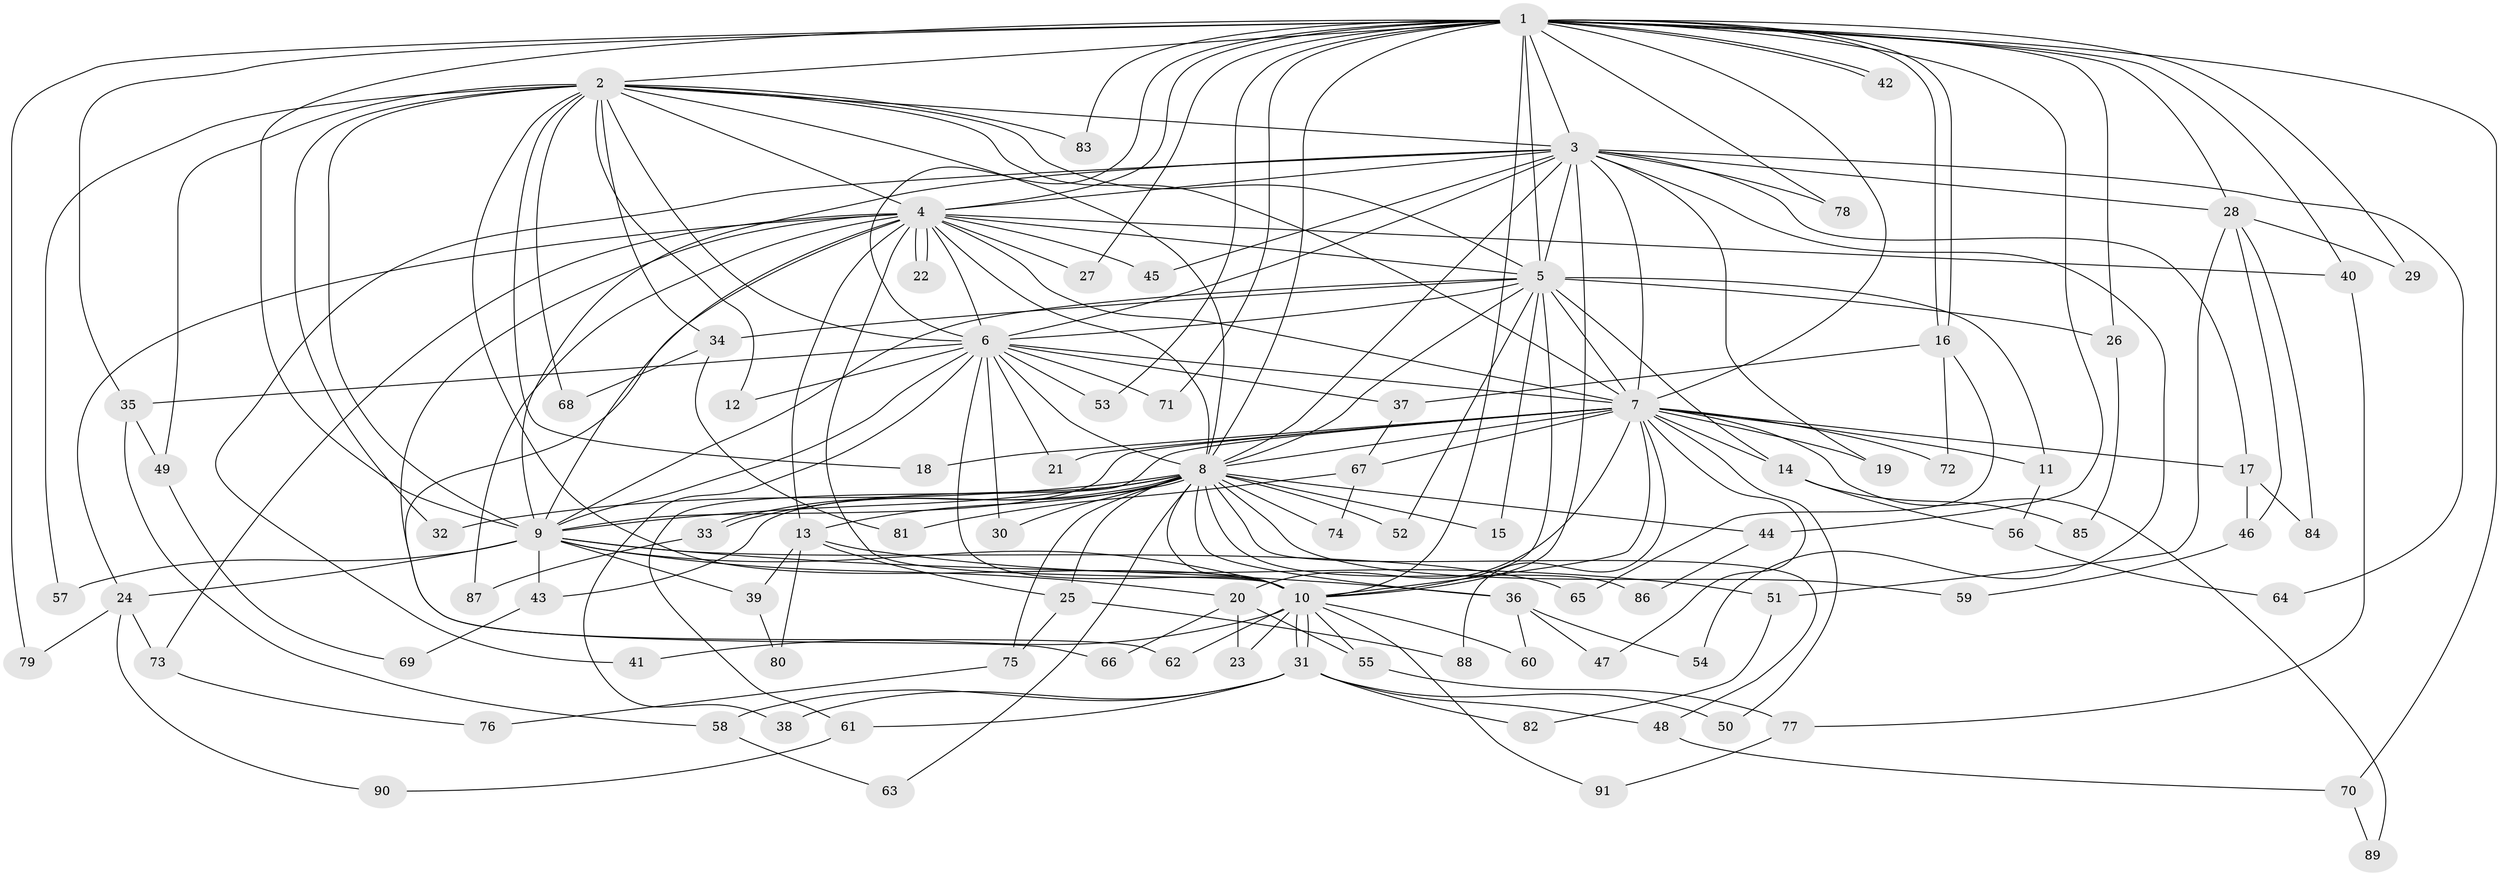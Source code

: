 // coarse degree distribution, {22: 0.03125, 14: 0.015625, 13: 0.015625, 18: 0.015625, 20: 0.03125, 23: 0.015625, 3: 0.234375, 2: 0.453125, 7: 0.015625, 5: 0.125, 4: 0.03125, 8: 0.015625}
// Generated by graph-tools (version 1.1) at 2025/23/03/03/25 07:23:36]
// undirected, 91 vertices, 207 edges
graph export_dot {
graph [start="1"]
  node [color=gray90,style=filled];
  1;
  2;
  3;
  4;
  5;
  6;
  7;
  8;
  9;
  10;
  11;
  12;
  13;
  14;
  15;
  16;
  17;
  18;
  19;
  20;
  21;
  22;
  23;
  24;
  25;
  26;
  27;
  28;
  29;
  30;
  31;
  32;
  33;
  34;
  35;
  36;
  37;
  38;
  39;
  40;
  41;
  42;
  43;
  44;
  45;
  46;
  47;
  48;
  49;
  50;
  51;
  52;
  53;
  54;
  55;
  56;
  57;
  58;
  59;
  60;
  61;
  62;
  63;
  64;
  65;
  66;
  67;
  68;
  69;
  70;
  71;
  72;
  73;
  74;
  75;
  76;
  77;
  78;
  79;
  80;
  81;
  82;
  83;
  84;
  85;
  86;
  87;
  88;
  89;
  90;
  91;
  1 -- 2;
  1 -- 3;
  1 -- 4;
  1 -- 5;
  1 -- 6;
  1 -- 7;
  1 -- 8;
  1 -- 9;
  1 -- 10;
  1 -- 16;
  1 -- 16;
  1 -- 26;
  1 -- 27;
  1 -- 28;
  1 -- 29;
  1 -- 35;
  1 -- 40;
  1 -- 42;
  1 -- 42;
  1 -- 44;
  1 -- 53;
  1 -- 70;
  1 -- 71;
  1 -- 78;
  1 -- 79;
  1 -- 83;
  2 -- 3;
  2 -- 4;
  2 -- 5;
  2 -- 6;
  2 -- 7;
  2 -- 8;
  2 -- 9;
  2 -- 10;
  2 -- 12;
  2 -- 18;
  2 -- 32;
  2 -- 34;
  2 -- 49;
  2 -- 57;
  2 -- 68;
  2 -- 83;
  3 -- 4;
  3 -- 5;
  3 -- 6;
  3 -- 7;
  3 -- 8;
  3 -- 9;
  3 -- 10;
  3 -- 17;
  3 -- 19;
  3 -- 28;
  3 -- 41;
  3 -- 45;
  3 -- 54;
  3 -- 64;
  3 -- 78;
  4 -- 5;
  4 -- 6;
  4 -- 7;
  4 -- 8;
  4 -- 9;
  4 -- 10;
  4 -- 13;
  4 -- 22;
  4 -- 22;
  4 -- 24;
  4 -- 27;
  4 -- 40;
  4 -- 45;
  4 -- 62;
  4 -- 66;
  4 -- 73;
  4 -- 87;
  5 -- 6;
  5 -- 7;
  5 -- 8;
  5 -- 9;
  5 -- 10;
  5 -- 11;
  5 -- 14;
  5 -- 15;
  5 -- 26;
  5 -- 34;
  5 -- 52;
  6 -- 7;
  6 -- 8;
  6 -- 9;
  6 -- 10;
  6 -- 12;
  6 -- 21;
  6 -- 30;
  6 -- 35;
  6 -- 37;
  6 -- 38;
  6 -- 53;
  6 -- 71;
  7 -- 8;
  7 -- 9;
  7 -- 10;
  7 -- 11;
  7 -- 14;
  7 -- 17;
  7 -- 18;
  7 -- 19;
  7 -- 20;
  7 -- 21;
  7 -- 47;
  7 -- 50;
  7 -- 61;
  7 -- 67;
  7 -- 72;
  7 -- 88;
  7 -- 89;
  8 -- 9;
  8 -- 10;
  8 -- 13;
  8 -- 15;
  8 -- 25;
  8 -- 30;
  8 -- 32;
  8 -- 33;
  8 -- 33;
  8 -- 36;
  8 -- 43;
  8 -- 44;
  8 -- 48;
  8 -- 52;
  8 -- 59;
  8 -- 63;
  8 -- 74;
  8 -- 75;
  8 -- 86;
  9 -- 10;
  9 -- 20;
  9 -- 24;
  9 -- 36;
  9 -- 39;
  9 -- 43;
  9 -- 57;
  9 -- 65;
  10 -- 23;
  10 -- 31;
  10 -- 31;
  10 -- 41;
  10 -- 55;
  10 -- 60;
  10 -- 62;
  10 -- 91;
  11 -- 56;
  13 -- 25;
  13 -- 39;
  13 -- 51;
  13 -- 80;
  14 -- 56;
  14 -- 85;
  16 -- 37;
  16 -- 65;
  16 -- 72;
  17 -- 46;
  17 -- 84;
  20 -- 23;
  20 -- 55;
  20 -- 66;
  24 -- 73;
  24 -- 79;
  24 -- 90;
  25 -- 75;
  25 -- 88;
  26 -- 85;
  28 -- 29;
  28 -- 46;
  28 -- 51;
  28 -- 84;
  31 -- 38;
  31 -- 48;
  31 -- 50;
  31 -- 58;
  31 -- 61;
  31 -- 82;
  33 -- 87;
  34 -- 68;
  34 -- 81;
  35 -- 49;
  35 -- 58;
  36 -- 47;
  36 -- 54;
  36 -- 60;
  37 -- 67;
  39 -- 80;
  40 -- 77;
  43 -- 69;
  44 -- 86;
  46 -- 59;
  48 -- 70;
  49 -- 69;
  51 -- 82;
  55 -- 77;
  56 -- 64;
  58 -- 63;
  61 -- 90;
  67 -- 74;
  67 -- 81;
  70 -- 89;
  73 -- 76;
  75 -- 76;
  77 -- 91;
}
